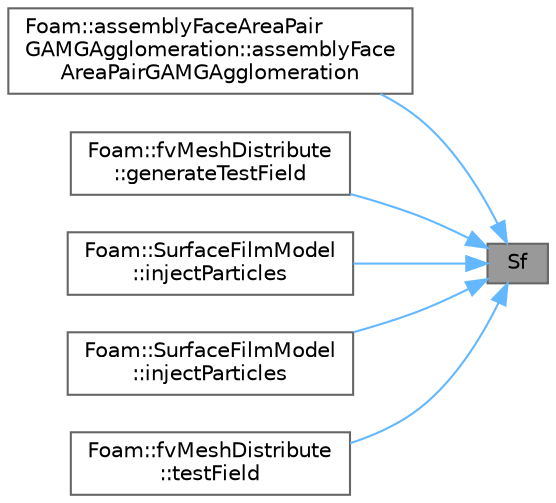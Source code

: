 digraph "Sf"
{
 // LATEX_PDF_SIZE
  bgcolor="transparent";
  edge [fontname=Helvetica,fontsize=10,labelfontname=Helvetica,labelfontsize=10];
  node [fontname=Helvetica,fontsize=10,shape=box,height=0.2,width=0.4];
  rankdir="RL";
  Node1 [id="Node000001",label="Sf",height=0.2,width=0.4,color="gray40", fillcolor="grey60", style="filled", fontcolor="black",tooltip=" "];
  Node1 -> Node2 [id="edge1_Node000001_Node000002",dir="back",color="steelblue1",style="solid",tooltip=" "];
  Node2 [id="Node000002",label="Foam::assemblyFaceAreaPair\lGAMGAgglomeration::assemblyFace\lAreaPairGAMGAgglomeration",height=0.2,width=0.4,color="grey40", fillcolor="white", style="filled",URL="$classFoam_1_1assemblyFaceAreaPairGAMGAgglomeration.html#a20d2ad010af40e1bebd54b2bfc442dff",tooltip=" "];
  Node1 -> Node3 [id="edge2_Node000001_Node000003",dir="back",color="steelblue1",style="solid",tooltip=" "];
  Node3 [id="Node000003",label="Foam::fvMeshDistribute\l::generateTestField",height=0.2,width=0.4,color="grey40", fillcolor="white", style="filled",URL="$classFoam_1_1fvMeshDistribute.html#ab9279dc215462d39f247d6f6f386d3c6",tooltip=" "];
  Node1 -> Node4 [id="edge3_Node000001_Node000004",dir="back",color="steelblue1",style="solid",tooltip=" "];
  Node4 [id="Node000004",label="Foam::SurfaceFilmModel\l::injectParticles",height=0.2,width=0.4,color="grey40", fillcolor="white", style="filled",URL="$classFoam_1_1SurfaceFilmModel.html#aa3986d01945da4337041ca25fe52601f",tooltip=" "];
  Node1 -> Node5 [id="edge4_Node000001_Node000005",dir="back",color="steelblue1",style="solid",tooltip=" "];
  Node5 [id="Node000005",label="Foam::SurfaceFilmModel\l::injectParticles",height=0.2,width=0.4,color="grey40", fillcolor="white", style="filled",URL="$classFoam_1_1SurfaceFilmModel.html#aff7ae8ffd2e909dd279c91a8f7960deb",tooltip=" "];
  Node1 -> Node6 [id="edge5_Node000001_Node000006",dir="back",color="steelblue1",style="solid",tooltip=" "];
  Node6 [id="Node000006",label="Foam::fvMeshDistribute\l::testField",height=0.2,width=0.4,color="grey40", fillcolor="white", style="filled",URL="$classFoam_1_1fvMeshDistribute.html#acdc3f99011145cee9ac41de829105f2d",tooltip=" "];
}
